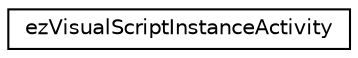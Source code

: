 digraph "Graphical Class Hierarchy"
{
 // LATEX_PDF_SIZE
  edge [fontname="Helvetica",fontsize="10",labelfontname="Helvetica",labelfontsize="10"];
  node [fontname="Helvetica",fontsize="10",shape=record];
  rankdir="LR";
  Node0 [label="ezVisualScriptInstanceActivity",height=0.2,width=0.4,color="black", fillcolor="white", style="filled",URL="$d7/dbe/structez_visual_script_instance_activity.htm",tooltip=" "];
}
